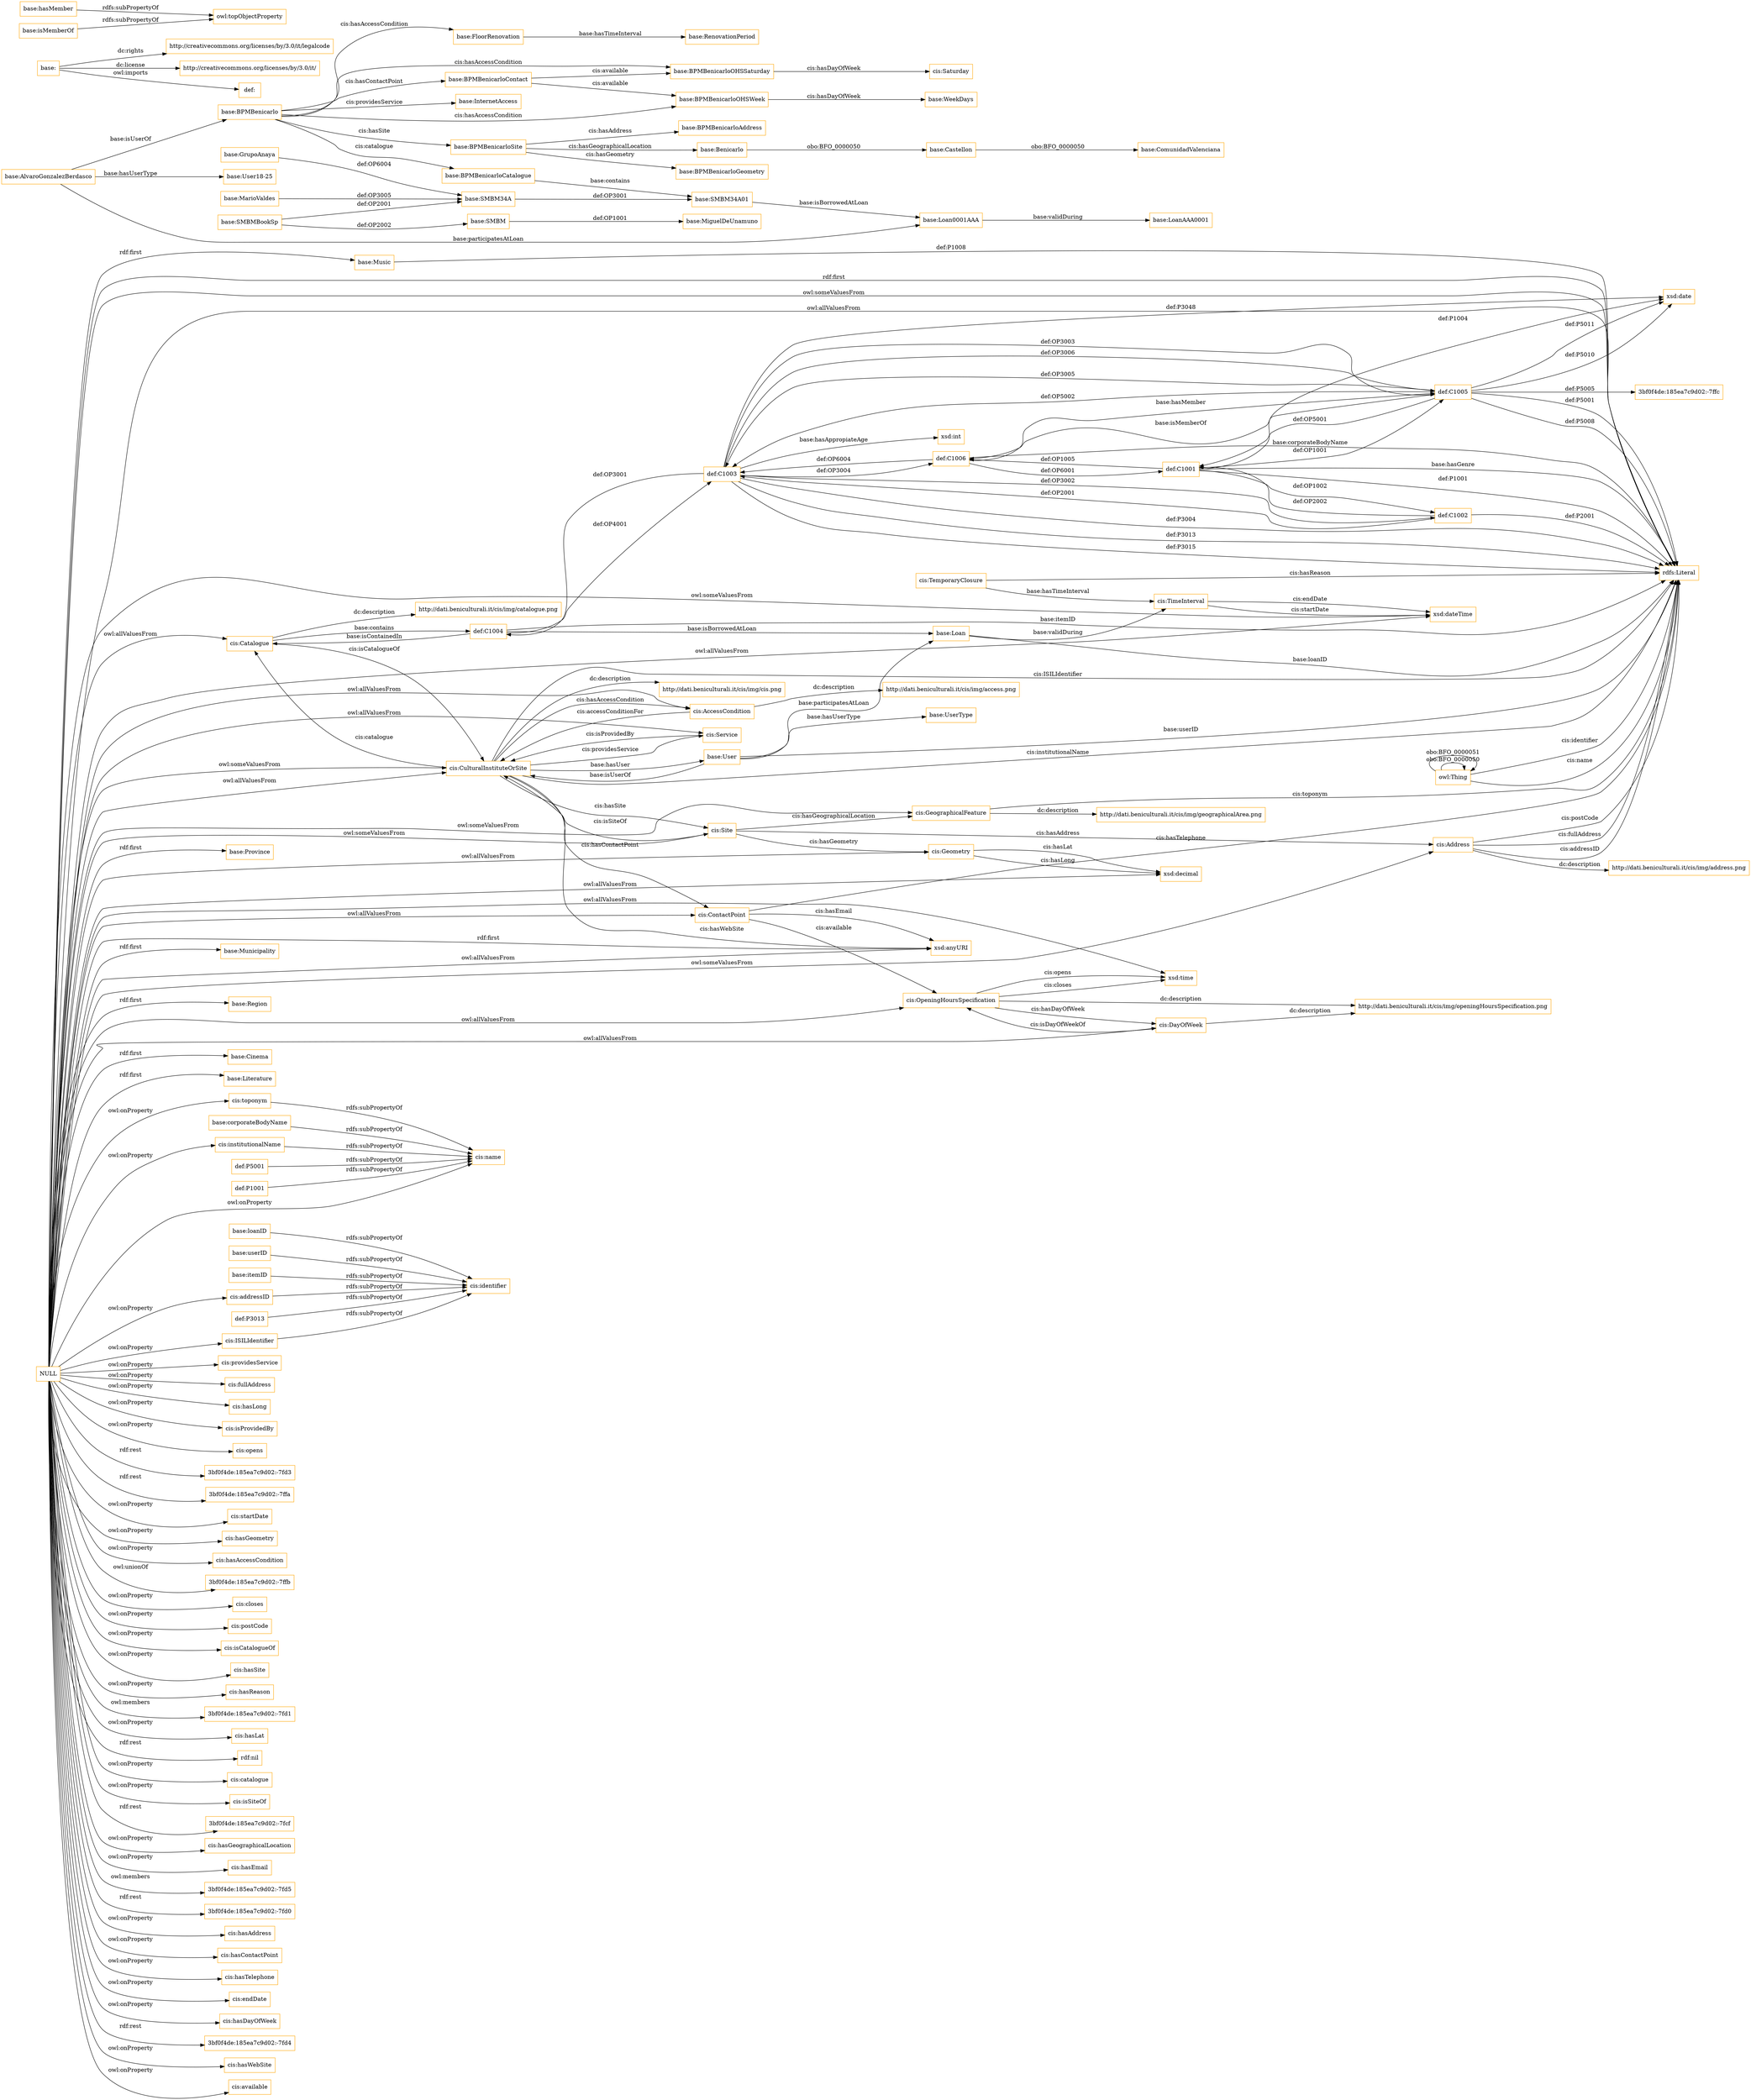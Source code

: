 digraph ar2dtool_diagram { 
rankdir=LR;
size="1501"
node [shape = rectangle, color="orange"]; "cis:Catalogue" "base:Province" "cis:TemporaryClosure" "cis:DayOfWeek" "base:Municipality" "cis:Site" "def:C1006" "cis:CulturalInstituteOrSite" "cis:Address" "cis:Geometry" "base:User" "def:C1004" "base:UserType" "def:C1003" "base:Region" "cis:AccessCondition" "def:C1001" "cis:Service" "cis:GeographicalFeature" "base:Cinema" "base:Music" "owl:Thing" "cis:OpeningHoursSpecification" "cis:ContactPoint" "base:Loan" "def:C1002" "cis:TimeInterval" "def:C1005" "base:Literature" ; /*classes style*/
	"base:BPMBenicarlo" -> "base:BPMBenicarloSite" [ label = "cis:hasSite" ];
	"base:BPMBenicarlo" -> "base:BPMBenicarloOHSWeek" [ label = "cis:hasAccessCondition" ];
	"base:BPMBenicarlo" -> "base:BPMBenicarloCatalogue" [ label = "cis:catalogue" ];
	"base:BPMBenicarlo" -> "base:BPMBenicarloContact" [ label = "cis:hasContactPoint" ];
	"base:BPMBenicarlo" -> "base:FloorRenovation" [ label = "cis:hasAccessCondition" ];
	"base:BPMBenicarlo" -> "base:InternetAccess" [ label = "cis:providesService" ];
	"base:BPMBenicarlo" -> "base:BPMBenicarloOHSSaturday" [ label = "cis:hasAccessCondition" ];
	"base:Loan0001AAA" -> "base:LoanAAA0001" [ label = "base:validDuring" ];
	"cis:DayOfWeek" -> "http://dati.beniculturali.it/cis/img/openingHoursSpecification.png" [ label = "dc:description" ];
	"cis:institutionalName" -> "cis:name" [ label = "rdfs:subPropertyOf" ];
	"base:" -> "http://creativecommons.org/licenses/by/3.0/it/legalcode" [ label = "dc:rights" ];
	"base:" -> "http://creativecommons.org/licenses/by/3.0/it/" [ label = "dc:license" ];
	"base:" -> "def:" [ label = "owl:imports" ];
	"def:P5001" -> "cis:name" [ label = "rdfs:subPropertyOf" ];
	"base:AlvaroGonzalezBerdasco" -> "base:Loan0001AAA" [ label = "base:participatesAtLoan" ];
	"base:AlvaroGonzalezBerdasco" -> "base:BPMBenicarlo" [ label = "base:isUserOf" ];
	"base:AlvaroGonzalezBerdasco" -> "base:User18-25" [ label = "base:hasUserType" ];
	"cis:CulturalInstituteOrSite" -> "http://dati.beniculturali.it/cis/img/cis.png" [ label = "dc:description" ];
	"base:BPMBenicarloContact" -> "base:BPMBenicarloOHSWeek" [ label = "cis:available" ];
	"base:BPMBenicarloContact" -> "base:BPMBenicarloOHSSaturday" [ label = "cis:available" ];
	"cis:Address" -> "http://dati.beniculturali.it/cis/img/address.png" [ label = "dc:description" ];
	"base:SMBM34A01" -> "base:Loan0001AAA" [ label = "base:isBorrowedAtLoan" ];
	"base:itemID" -> "cis:identifier" [ label = "rdfs:subPropertyOf" ];
	"cis:Catalogue" -> "http://dati.beniculturali.it/cis/img/catalogue.png" [ label = "dc:description" ];
	"cis:OpeningHoursSpecification" -> "http://dati.beniculturali.it/cis/img/openingHoursSpecification.png" [ label = "dc:description" ];
	"base:GrupoAnaya" -> "base:SMBM34A" [ label = "def:OP6004" ];
	"base:FloorRenovation" -> "base:RenovationPeriod" [ label = "base:hasTimeInterval" ];
	"cis:addressID" -> "cis:identifier" [ label = "rdfs:subPropertyOf" ];
	"base:hasMember" -> "owl:topObjectProperty" [ label = "rdfs:subPropertyOf" ];
	"base:Benicarlo" -> "base:Castellon" [ label = "obo:BFO_0000050" ];
	"base:SMBM34A" -> "base:SMBM34A01" [ label = "def:OP3001" ];
	"base:BPMBenicarloOHSSaturday" -> "cis:Saturday" [ label = "cis:hasDayOfWeek" ];
	"def:P3013" -> "cis:identifier" [ label = "rdfs:subPropertyOf" ];
	"def:P1001" -> "cis:name" [ label = "rdfs:subPropertyOf" ];
	"cis:GeographicalFeature" -> "http://dati.beniculturali.it/cis/img/geographicalArea.png" [ label = "dc:description" ];
	"base:Castellon" -> "base:ComunidadValenciana" [ label = "obo:BFO_0000050" ];
	"NULL" -> "cis:Geometry" [ label = "owl:allValuesFrom" ];
	"NULL" -> "cis:providesService" [ label = "owl:onProperty" ];
	"NULL" -> "xsd:dateTime" [ label = "owl:someValuesFrom" ];
	"NULL" -> "cis:Address" [ label = "owl:someValuesFrom" ];
	"NULL" -> "base:Music" [ label = "rdf:first" ];
	"NULL" -> "cis:fullAddress" [ label = "owl:onProperty" ];
	"NULL" -> "cis:CulturalInstituteOrSite" [ label = "owl:someValuesFrom" ];
	"NULL" -> "cis:hasLong" [ label = "owl:onProperty" ];
	"NULL" -> "base:Municipality" [ label = "rdf:first" ];
	"NULL" -> "cis:isProvidedBy" [ label = "owl:onProperty" ];
	"NULL" -> "base:Cinema" [ label = "rdf:first" ];
	"NULL" -> "cis:opens" [ label = "owl:onProperty" ];
	"NULL" -> "xsd:anyURI" [ label = "rdf:first" ];
	"NULL" -> "3bf0f4de:185ea7c9d02:-7fd3" [ label = "rdf:rest" ];
	"NULL" -> "3bf0f4de:185ea7c9d02:-7ffa" [ label = "rdf:rest" ];
	"NULL" -> "cis:startDate" [ label = "owl:onProperty" ];
	"NULL" -> "cis:hasGeometry" [ label = "owl:onProperty" ];
	"NULL" -> "cis:hasAccessCondition" [ label = "owl:onProperty" ];
	"NULL" -> "3bf0f4de:185ea7c9d02:-7ffb" [ label = "owl:unionOf" ];
	"NULL" -> "cis:closes" [ label = "owl:onProperty" ];
	"NULL" -> "cis:postCode" [ label = "owl:onProperty" ];
	"NULL" -> "cis:isCatalogueOf" [ label = "owl:onProperty" ];
	"NULL" -> "cis:toponym" [ label = "owl:onProperty" ];
	"NULL" -> "cis:GeographicalFeature" [ label = "owl:someValuesFrom" ];
	"NULL" -> "cis:hasSite" [ label = "owl:onProperty" ];
	"NULL" -> "cis:Service" [ label = "owl:allValuesFrom" ];
	"NULL" -> "cis:hasReason" [ label = "owl:onProperty" ];
	"NULL" -> "base:Province" [ label = "rdf:first" ];
	"NULL" -> "3bf0f4de:185ea7c9d02:-7fd1" [ label = "owl:members" ];
	"NULL" -> "cis:hasLat" [ label = "owl:onProperty" ];
	"NULL" -> "cis:CulturalInstituteOrSite" [ label = "owl:allValuesFrom" ];
	"NULL" -> "rdf:nil" [ label = "rdf:rest" ];
	"NULL" -> "cis:AccessCondition" [ label = "owl:allValuesFrom" ];
	"NULL" -> "cis:catalogue" [ label = "owl:onProperty" ];
	"NULL" -> "rdfs:Literal" [ label = "rdf:first" ];
	"NULL" -> "cis:isSiteOf" [ label = "owl:onProperty" ];
	"NULL" -> "rdfs:Literal" [ label = "owl:someValuesFrom" ];
	"NULL" -> "3bf0f4de:185ea7c9d02:-7fcf" [ label = "rdf:rest" ];
	"NULL" -> "cis:hasGeographicalLocation" [ label = "owl:onProperty" ];
	"NULL" -> "cis:hasEmail" [ label = "owl:onProperty" ];
	"NULL" -> "3bf0f4de:185ea7c9d02:-7fd5" [ label = "owl:members" ];
	"NULL" -> "xsd:dateTime" [ label = "owl:allValuesFrom" ];
	"NULL" -> "cis:Site" [ label = "owl:someValuesFrom" ];
	"NULL" -> "cis:ContactPoint" [ label = "owl:allValuesFrom" ];
	"NULL" -> "3bf0f4de:185ea7c9d02:-7fd0" [ label = "rdf:rest" ];
	"NULL" -> "xsd:time" [ label = "owl:allValuesFrom" ];
	"NULL" -> "cis:hasAddress" [ label = "owl:onProperty" ];
	"NULL" -> "cis:name" [ label = "owl:onProperty" ];
	"NULL" -> "cis:ISILIdentifier" [ label = "owl:onProperty" ];
	"NULL" -> "xsd:anyURI" [ label = "owl:allValuesFrom" ];
	"NULL" -> "cis:Catalogue" [ label = "owl:allValuesFrom" ];
	"NULL" -> "base:Region" [ label = "rdf:first" ];
	"NULL" -> "cis:hasContactPoint" [ label = "owl:onProperty" ];
	"NULL" -> "cis:hasTelephone" [ label = "owl:onProperty" ];
	"NULL" -> "cis:endDate" [ label = "owl:onProperty" ];
	"NULL" -> "cis:hasDayOfWeek" [ label = "owl:onProperty" ];
	"NULL" -> "rdfs:Literal" [ label = "owl:allValuesFrom" ];
	"NULL" -> "3bf0f4de:185ea7c9d02:-7fd4" [ label = "rdf:rest" ];
	"NULL" -> "xsd:decimal" [ label = "owl:allValuesFrom" ];
	"NULL" -> "cis:hasWebSite" [ label = "owl:onProperty" ];
	"NULL" -> "cis:addressID" [ label = "owl:onProperty" ];
	"NULL" -> "cis:OpeningHoursSpecification" [ label = "owl:allValuesFrom" ];
	"NULL" -> "cis:DayOfWeek" [ label = "owl:allValuesFrom" ];
	"NULL" -> "cis:institutionalName" [ label = "owl:onProperty" ];
	"NULL" -> "cis:available" [ label = "owl:onProperty" ];
	"NULL" -> "base:Literature" [ label = "rdf:first" ];
	"base:SMBMBookSp" -> "base:SMBM" [ label = "def:OP2002" ];
	"base:SMBMBookSp" -> "base:SMBM34A" [ label = "def:OP2001" ];
	"base:SMBM" -> "base:MiguelDeUnamuno" [ label = "def:OP1001" ];
	"base:BPMBenicarloOHSWeek" -> "base:WeekDays" [ label = "cis:hasDayOfWeek" ];
	"base:BPMBenicarloCatalogue" -> "base:SMBM34A01" [ label = "base:contains" ];
	"base:isMemberOf" -> "owl:topObjectProperty" [ label = "rdfs:subPropertyOf" ];
	"base:BPMBenicarloSite" -> "base:BPMBenicarloGeometry" [ label = "cis:hasGeometry" ];
	"base:BPMBenicarloSite" -> "base:Benicarlo" [ label = "cis:hasGeographicalLocation" ];
	"base:BPMBenicarloSite" -> "base:BPMBenicarloAddress" [ label = "cis:hasAddress" ];
	"cis:ISILIdentifier" -> "cis:identifier" [ label = "rdfs:subPropertyOf" ];
	"cis:toponym" -> "cis:name" [ label = "rdfs:subPropertyOf" ];
	"base:loanID" -> "cis:identifier" [ label = "rdfs:subPropertyOf" ];
	"base:MarioValdes" -> "base:SMBM34A" [ label = "def:OP3005" ];
	"base:userID" -> "cis:identifier" [ label = "rdfs:subPropertyOf" ];
	"cis:AccessCondition" -> "http://dati.beniculturali.it/cis/img/access.png" [ label = "dc:description" ];
	"base:corporateBodyName" -> "cis:name" [ label = "rdfs:subPropertyOf" ];
	"cis:Address" -> "rdfs:Literal" [ label = "cis:addressID" ];
	"cis:Site" -> "cis:GeographicalFeature" [ label = "cis:hasGeographicalLocation" ];
	"cis:ContactPoint" -> "rdfs:Literal" [ label = "cis:hasTelephone" ];
	"cis:ContactPoint" -> "xsd:anyURI" [ label = "cis:hasEmail" ];
	"def:C1004" -> "def:C1003" [ label = "def:OP4001" ];
	"cis:OpeningHoursSpecification" -> "xsd:time" [ label = "cis:opens" ];
	"base:Loan" -> "rdfs:Literal" [ label = "base:loanID" ];
	"owl:Thing" -> "owl:Thing" [ label = "obo:BFO_0000050" ];
	"cis:Address" -> "rdfs:Literal" [ label = "cis:postCode" ];
	"owl:Thing" -> "owl:Thing" [ label = "obo:BFO_0000051" ];
	"cis:AccessCondition" -> "cis:CulturalInstituteOrSite" [ label = "cis:accessConditionFor" ];
	"def:C1006" -> "rdfs:Literal" [ label = "base:corporateBodyName" ];
	"base:User" -> "rdfs:Literal" [ label = "base:userID" ];
	"def:C1003" -> "xsd:date" [ label = "def:P3048" ];
	"def:C1003" -> "rdfs:Literal" [ label = "def:P3004" ];
	"owl:Thing" -> "rdfs:Literal" [ label = "cis:name" ];
	"def:C1001" -> "rdfs:Literal" [ label = "base:hasGenre" ];
	"cis:CulturalInstituteOrSite" -> "base:User" [ label = "base:hasUser" ];
	"cis:Geometry" -> "xsd:decimal" [ label = "cis:hasLong" ];
	"cis:ContactPoint" -> "cis:OpeningHoursSpecification" [ label = "cis:available" ];
	"cis:Site" -> "cis:CulturalInstituteOrSite" [ label = "cis:isSiteOf" ];
	"cis:Address" -> "rdfs:Literal" [ label = "cis:fullAddress" ];
	"def:C1003" -> "def:C1002" [ label = "def:OP3002" ];
	"def:C1003" -> "def:C1004" [ label = "def:OP3001" ];
	"def:C1004" -> "cis:Catalogue" [ label = "base:isContainedIn" ];
	"cis:GeographicalFeature" -> "rdfs:Literal" [ label = "cis:toponym" ];
	"def:C1003" -> "def:C1006" [ label = "def:OP3004" ];
	"cis:DayOfWeek" -> "cis:OpeningHoursSpecification" [ label = "cis:isDayOfWeekOf" ];
	"def:C1003" -> "def:C1005" [ label = "def:OP3003" ];
	"def:C1003" -> "def:C1005" [ label = "def:OP3006" ];
	"def:C1005" -> "def:C1003" [ label = "def:OP3005" ];
	"def:C1002" -> "rdfs:Literal" [ label = "def:P2001" ];
	"def:C1003" -> "rdfs:Literal" [ label = "def:P3013" ];
	"def:C1003" -> "xsd:int" [ label = "base:hasAppropiateAge" ];
	"def:C1003" -> "rdfs:Literal" [ label = "def:P3015" ];
	"def:C1004" -> "rdfs:Literal" [ label = "base:itemID" ];
	"def:C1006" -> "def:C1001" [ label = "def:OP6001" ];
	"base:User" -> "base:Loan" [ label = "base:participatesAtLoan" ];
	"cis:CulturalInstituteOrSite" -> "xsd:anyURI" [ label = "cis:hasWebSite" ];
	"owl:Thing" -> "rdfs:Literal" [ label = "cis:identifier" ];
	"cis:CulturalInstituteOrSite" -> "cis:Catalogue" [ label = "cis:catalogue" ];
	"cis:TimeInterval" -> "xsd:dateTime" [ label = "cis:endDate" ];
	"cis:CulturalInstituteOrSite" -> "cis:Site" [ label = "cis:hasSite" ];
	"base:User" -> "cis:CulturalInstituteOrSite" [ label = "base:isUserOf" ];
	"base:Loan" -> "cis:TimeInterval" [ label = "base:validDuring" ];
	"def:C1005" -> "rdfs:Literal" [ label = "def:P5001" ];
	"cis:CulturalInstituteOrSite" -> "cis:ContactPoint" [ label = "cis:hasContactPoint" ];
	"cis:CulturalInstituteOrSite" -> "cis:Service" [ label = "cis:providesService" ];
	"def:C1002" -> "def:C1003" [ label = "def:OP2001" ];
	"def:C1002" -> "def:C1001" [ label = "def:OP2002" ];
	"def:C1006" -> "def:C1003" [ label = "def:OP6004" ];
	"def:C1005" -> "def:C1006" [ label = "base:isMemberOf" ];
	"def:C1005" -> "3bf0f4de:185ea7c9d02:-7ffc" [ label = "def:P5005" ];
	"def:C1001" -> "rdfs:Literal" [ label = "def:P1001" ];
	"def:C1005" -> "rdfs:Literal" [ label = "def:P5008" ];
	"cis:Geometry" -> "xsd:decimal" [ label = "cis:hasLat" ];
	"cis:Catalogue" -> "cis:CulturalInstituteOrSite" [ label = "cis:isCatalogueOf" ];
	"def:C1004" -> "base:Loan" [ label = "base:isBorrowedAtLoan" ];
	"def:C1001" -> "xsd:date" [ label = "def:P1004" ];
	"base:User" -> "base:UserType" [ label = "base:hasUserType" ];
	"def:C1005" -> "def:C1001" [ label = "def:OP5001" ];
	"def:C1005" -> "def:C1003" [ label = "def:OP5002" ];
	"base:Music" -> "rdfs:Literal" [ label = "def:P1008" ];
	"cis:TemporaryClosure" -> "rdfs:Literal" [ label = "cis:hasReason" ];
	"cis:Site" -> "cis:Geometry" [ label = "cis:hasGeometry" ];
	"def:C1006" -> "def:C1005" [ label = "base:hasMember" ];
	"cis:OpeningHoursSpecification" -> "cis:DayOfWeek" [ label = "cis:hasDayOfWeek" ];
	"cis:Service" -> "cis:CulturalInstituteOrSite" [ label = "cis:isProvidedBy" ];
	"cis:Site" -> "cis:Address" [ label = "cis:hasAddress" ];
	"cis:CulturalInstituteOrSite" -> "cis:AccessCondition" [ label = "cis:hasAccessCondition" ];
	"cis:Catalogue" -> "def:C1004" [ label = "base:contains" ];
	"cis:CulturalInstituteOrSite" -> "rdfs:Literal" [ label = "cis:institutionalName" ];
	"def:C1005" -> "xsd:date" [ label = "def:P5011" ];
	"cis:TemporaryClosure" -> "cis:TimeInterval" [ label = "base:hasTimeInterval" ];
	"def:C1001" -> "def:C1005" [ label = "def:OP1001" ];
	"def:C1001" -> "def:C1002" [ label = "def:OP1002" ];
	"def:C1005" -> "xsd:date" [ label = "def:P5010" ];
	"cis:CulturalInstituteOrSite" -> "rdfs:Literal" [ label = "cis:ISILIdentifier" ];
	"cis:OpeningHoursSpecification" -> "xsd:time" [ label = "cis:closes" ];
	"def:C1001" -> "def:C1006" [ label = "def:OP1005" ];
	"cis:TimeInterval" -> "xsd:dateTime" [ label = "cis:startDate" ];

}
